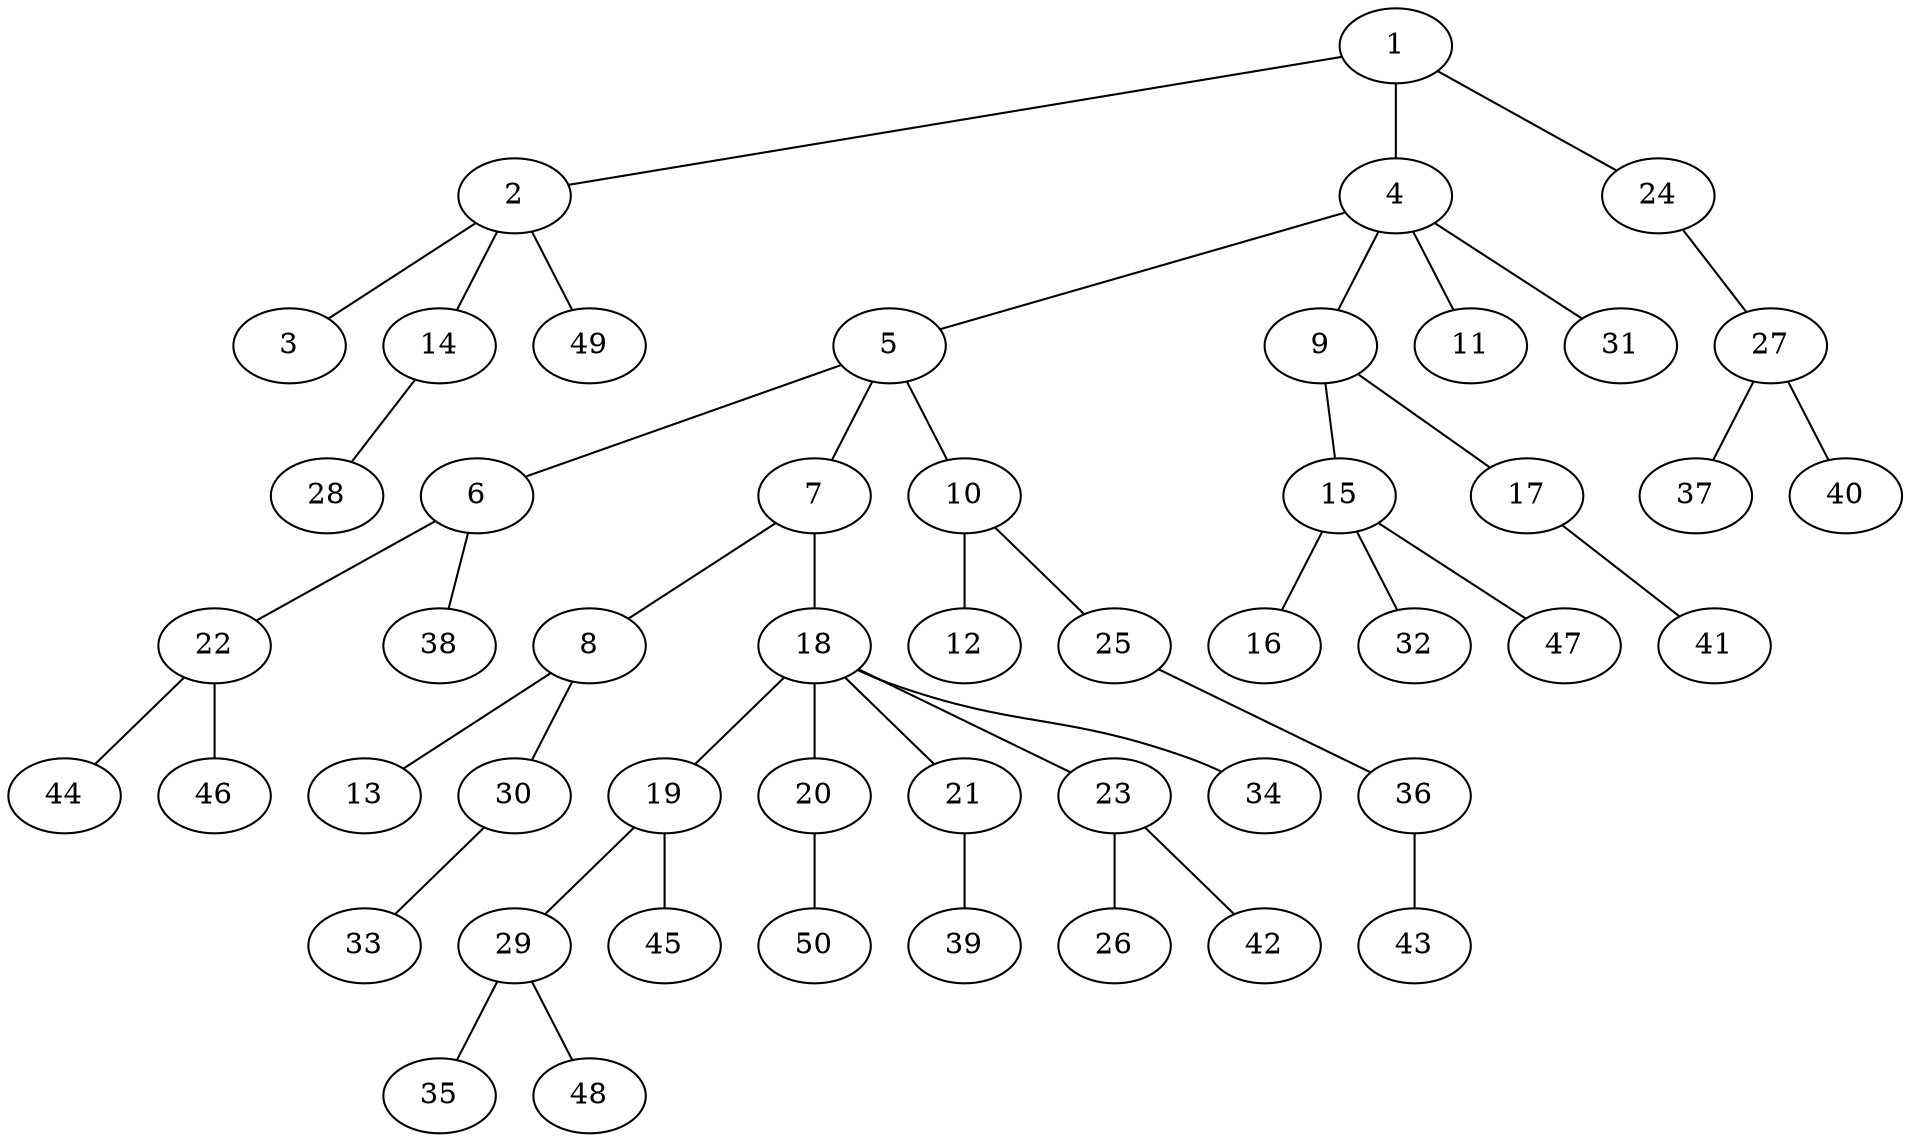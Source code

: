 graph graphname {1--2
1--4
1--24
2--3
2--14
2--49
4--5
4--9
4--11
4--31
5--6
5--7
5--10
6--22
6--38
7--8
7--18
8--13
8--30
9--15
9--17
10--12
10--25
14--28
15--16
15--32
15--47
17--41
18--19
18--20
18--21
18--23
18--34
19--29
19--45
20--50
21--39
22--44
22--46
23--26
23--42
24--27
25--36
27--37
27--40
29--35
29--48
30--33
36--43
}